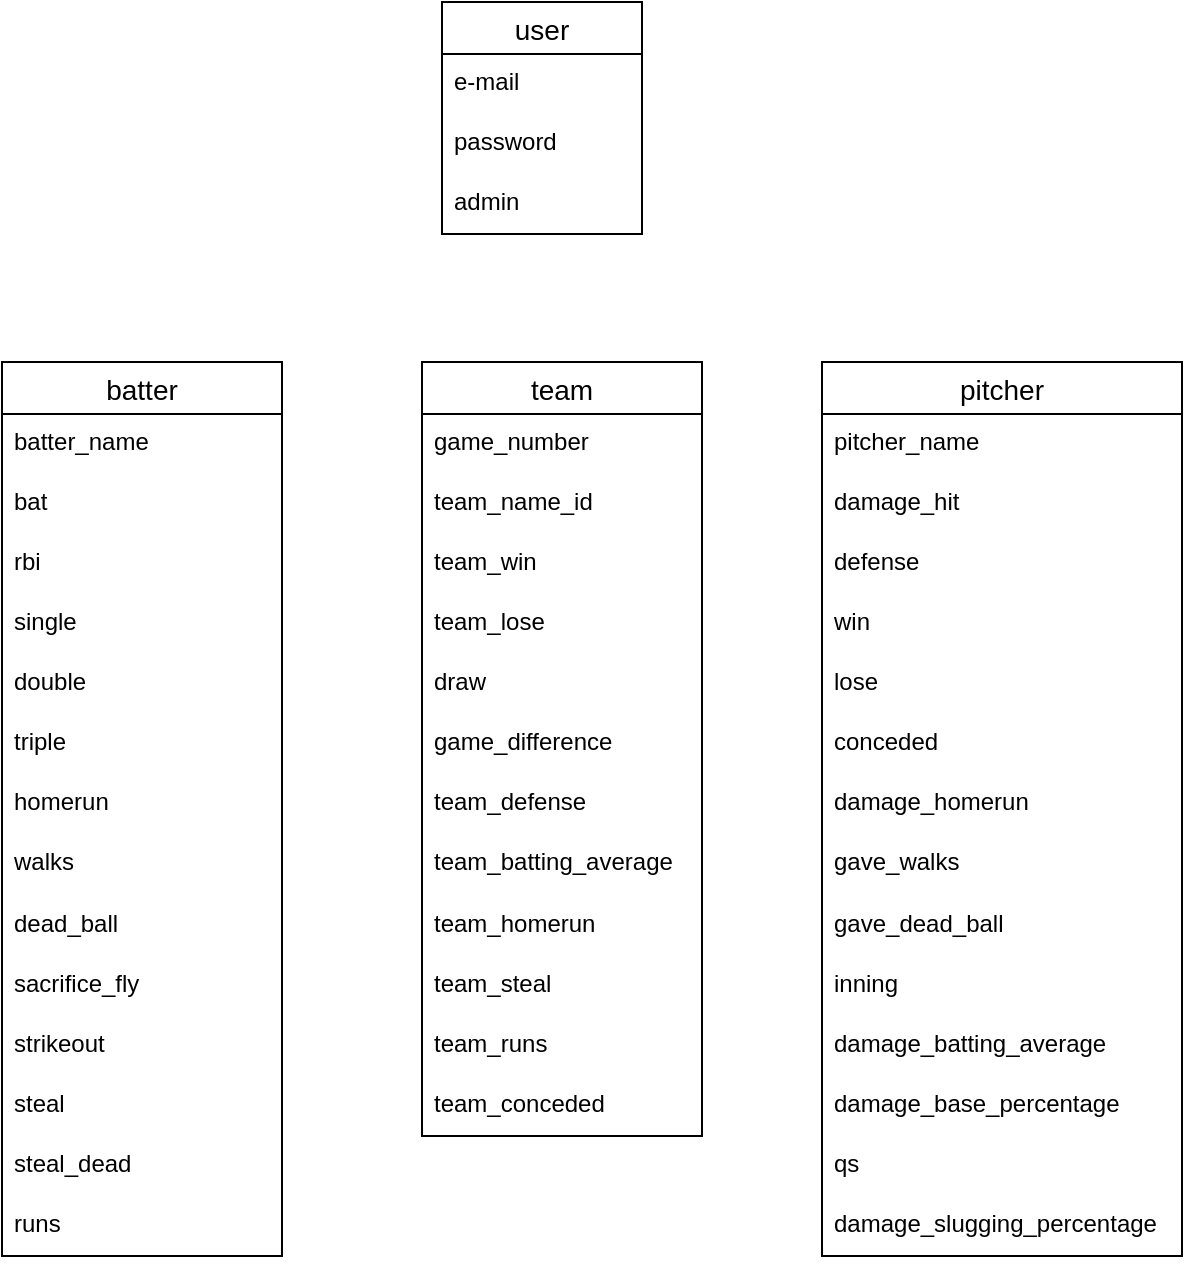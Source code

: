 <mxfile>
    <diagram id="0p--dzrouxxmV7ONRxGS" name="ページ1">
        <mxGraphModel dx="357" dy="680" grid="1" gridSize="10" guides="1" tooltips="1" connect="1" arrows="1" fold="1" page="1" pageScale="1" pageWidth="827" pageHeight="1169" math="0" shadow="0">
            <root>
                <mxCell id="0"/>
                <mxCell id="1" parent="0"/>
                <mxCell id="36" value="user" style="swimlane;fontStyle=0;childLayout=stackLayout;horizontal=1;startSize=26;horizontalStack=0;resizeParent=1;resizeParentMax=0;resizeLast=0;collapsible=1;marginBottom=0;align=center;fontSize=14;" parent="1" vertex="1">
                    <mxGeometry x="260" y="20" width="100" height="116" as="geometry"/>
                </mxCell>
                <mxCell id="38" value="e-mail" style="text;strokeColor=none;fillColor=none;spacingLeft=4;spacingRight=4;overflow=hidden;rotatable=0;points=[[0,0.5],[1,0.5]];portConstraint=eastwest;fontSize=12;" parent="36" vertex="1">
                    <mxGeometry y="26" width="100" height="30" as="geometry"/>
                </mxCell>
                <mxCell id="151" value="password" style="text;strokeColor=none;fillColor=none;spacingLeft=4;spacingRight=4;overflow=hidden;rotatable=0;points=[[0,0.5],[1,0.5]];portConstraint=eastwest;fontSize=12;" parent="36" vertex="1">
                    <mxGeometry y="56" width="100" height="30" as="geometry"/>
                </mxCell>
                <mxCell id="240" value="admin" style="text;strokeColor=none;fillColor=none;spacingLeft=4;spacingRight=4;overflow=hidden;rotatable=0;points=[[0,0.5],[1,0.5]];portConstraint=eastwest;fontSize=12;" vertex="1" parent="36">
                    <mxGeometry y="86" width="100" height="30" as="geometry"/>
                </mxCell>
                <mxCell id="32" value="team" style="swimlane;fontStyle=0;childLayout=stackLayout;horizontal=1;startSize=26;horizontalStack=0;resizeParent=1;resizeParentMax=0;resizeLast=0;collapsible=1;marginBottom=0;align=center;fontSize=14;" parent="1" vertex="1">
                    <mxGeometry x="250" y="200" width="140" height="387" as="geometry"/>
                </mxCell>
                <mxCell id="34" value="game_number" style="text;strokeColor=none;fillColor=none;spacingLeft=4;spacingRight=4;overflow=hidden;rotatable=0;points=[[0,0.5],[1,0.5]];portConstraint=eastwest;fontSize=12;" parent="32" vertex="1">
                    <mxGeometry y="26" width="140" height="30" as="geometry"/>
                </mxCell>
                <mxCell id="229" value="team_name_id" style="text;strokeColor=none;fillColor=none;spacingLeft=4;spacingRight=4;overflow=hidden;rotatable=0;points=[[0,0.5],[1,0.5]];portConstraint=eastwest;fontSize=12;" parent="32" vertex="1">
                    <mxGeometry y="56" width="140" height="30" as="geometry"/>
                </mxCell>
                <mxCell id="242" value="team_win" style="text;strokeColor=none;fillColor=none;spacingLeft=4;spacingRight=4;overflow=hidden;rotatable=0;points=[[0,0.5],[1,0.5]];portConstraint=eastwest;fontSize=12;" vertex="1" parent="32">
                    <mxGeometry y="86" width="140" height="30" as="geometry"/>
                </mxCell>
                <mxCell id="244" value="team_lose" style="text;strokeColor=none;fillColor=none;spacingLeft=4;spacingRight=4;overflow=hidden;rotatable=0;points=[[0,0.5],[1,0.5]];portConstraint=eastwest;fontSize=12;" vertex="1" parent="32">
                    <mxGeometry y="116" width="140" height="30" as="geometry"/>
                </mxCell>
                <mxCell id="61" value="draw" style="text;strokeColor=none;fillColor=none;spacingLeft=4;spacingRight=4;overflow=hidden;rotatable=0;points=[[0,0.5],[1,0.5]];portConstraint=eastwest;fontSize=12;" parent="32" vertex="1">
                    <mxGeometry y="146" width="140" height="30" as="geometry"/>
                </mxCell>
                <mxCell id="35" value="game_difference" style="text;strokeColor=none;fillColor=none;spacingLeft=4;spacingRight=4;overflow=hidden;rotatable=0;points=[[0,0.5],[1,0.5]];portConstraint=eastwest;fontSize=12;" parent="32" vertex="1">
                    <mxGeometry y="176" width="140" height="30" as="geometry"/>
                </mxCell>
                <mxCell id="51" value="team_defense" style="text;strokeColor=none;fillColor=none;spacingLeft=4;spacingRight=4;overflow=hidden;rotatable=0;points=[[0,0.5],[1,0.5]];portConstraint=eastwest;fontSize=12;" parent="32" vertex="1">
                    <mxGeometry y="206" width="140" height="30" as="geometry"/>
                </mxCell>
                <mxCell id="243" value="team_batting_average" style="text;strokeColor=none;fillColor=none;spacingLeft=4;spacingRight=4;overflow=hidden;rotatable=0;points=[[0,0.5],[1,0.5]];portConstraint=eastwest;fontSize=12;" vertex="1" parent="32">
                    <mxGeometry y="236" width="140" height="31" as="geometry"/>
                </mxCell>
                <mxCell id="245" value="team_homerun" style="text;strokeColor=none;fillColor=none;spacingLeft=4;spacingRight=4;overflow=hidden;rotatable=0;points=[[0,0.5],[1,0.5]];portConstraint=eastwest;fontSize=12;" vertex="1" parent="32">
                    <mxGeometry y="267" width="140" height="30" as="geometry"/>
                </mxCell>
                <mxCell id="246" value="team_steal" style="text;strokeColor=none;fillColor=none;spacingLeft=4;spacingRight=4;overflow=hidden;rotatable=0;points=[[0,0.5],[1,0.5]];portConstraint=eastwest;fontSize=12;" vertex="1" parent="32">
                    <mxGeometry y="297" width="140" height="30" as="geometry"/>
                </mxCell>
                <mxCell id="249" value="team_runs" style="text;strokeColor=none;fillColor=none;spacingLeft=4;spacingRight=4;overflow=hidden;rotatable=0;points=[[0,0.5],[1,0.5]];portConstraint=eastwest;fontSize=12;" vertex="1" parent="32">
                    <mxGeometry y="327" width="140" height="30" as="geometry"/>
                </mxCell>
                <mxCell id="251" value="team_conceded" style="text;strokeColor=none;fillColor=none;spacingLeft=4;spacingRight=4;overflow=hidden;rotatable=0;points=[[0,0.5],[1,0.5]];portConstraint=eastwest;fontSize=12;" vertex="1" parent="32">
                    <mxGeometry y="357" width="140" height="30" as="geometry"/>
                </mxCell>
                <mxCell id="254" value="batter" style="swimlane;fontStyle=0;childLayout=stackLayout;horizontal=1;startSize=26;horizontalStack=0;resizeParent=1;resizeParentMax=0;resizeLast=0;collapsible=1;marginBottom=0;align=center;fontSize=14;" vertex="1" parent="1">
                    <mxGeometry x="40" y="200" width="140" height="447" as="geometry"/>
                </mxCell>
                <mxCell id="255" value="batter_name" style="text;strokeColor=none;fillColor=none;spacingLeft=4;spacingRight=4;overflow=hidden;rotatable=0;points=[[0,0.5],[1,0.5]];portConstraint=eastwest;fontSize=12;" vertex="1" parent="254">
                    <mxGeometry y="26" width="140" height="30" as="geometry"/>
                </mxCell>
                <mxCell id="256" value="bat" style="text;strokeColor=none;fillColor=none;spacingLeft=4;spacingRight=4;overflow=hidden;rotatable=0;points=[[0,0.5],[1,0.5]];portConstraint=eastwest;fontSize=12;" vertex="1" parent="254">
                    <mxGeometry y="56" width="140" height="30" as="geometry"/>
                </mxCell>
                <mxCell id="257" value="rbi" style="text;strokeColor=none;fillColor=none;spacingLeft=4;spacingRight=4;overflow=hidden;rotatable=0;points=[[0,0.5],[1,0.5]];portConstraint=eastwest;fontSize=12;" vertex="1" parent="254">
                    <mxGeometry y="86" width="140" height="30" as="geometry"/>
                </mxCell>
                <mxCell id="258" value="single" style="text;strokeColor=none;fillColor=none;spacingLeft=4;spacingRight=4;overflow=hidden;rotatable=0;points=[[0,0.5],[1,0.5]];portConstraint=eastwest;fontSize=12;" vertex="1" parent="254">
                    <mxGeometry y="116" width="140" height="30" as="geometry"/>
                </mxCell>
                <mxCell id="259" value="double" style="text;strokeColor=none;fillColor=none;spacingLeft=4;spacingRight=4;overflow=hidden;rotatable=0;points=[[0,0.5],[1,0.5]];portConstraint=eastwest;fontSize=12;" vertex="1" parent="254">
                    <mxGeometry y="146" width="140" height="30" as="geometry"/>
                </mxCell>
                <mxCell id="260" value="triple" style="text;strokeColor=none;fillColor=none;spacingLeft=4;spacingRight=4;overflow=hidden;rotatable=0;points=[[0,0.5],[1,0.5]];portConstraint=eastwest;fontSize=12;" vertex="1" parent="254">
                    <mxGeometry y="176" width="140" height="30" as="geometry"/>
                </mxCell>
                <mxCell id="261" value="homerun" style="text;strokeColor=none;fillColor=none;spacingLeft=4;spacingRight=4;overflow=hidden;rotatable=0;points=[[0,0.5],[1,0.5]];portConstraint=eastwest;fontSize=12;" vertex="1" parent="254">
                    <mxGeometry y="206" width="140" height="30" as="geometry"/>
                </mxCell>
                <mxCell id="262" value="walks" style="text;strokeColor=none;fillColor=none;spacingLeft=4;spacingRight=4;overflow=hidden;rotatable=0;points=[[0,0.5],[1,0.5]];portConstraint=eastwest;fontSize=12;" vertex="1" parent="254">
                    <mxGeometry y="236" width="140" height="31" as="geometry"/>
                </mxCell>
                <mxCell id="263" value="dead_ball" style="text;strokeColor=none;fillColor=none;spacingLeft=4;spacingRight=4;overflow=hidden;rotatable=0;points=[[0,0.5],[1,0.5]];portConstraint=eastwest;fontSize=12;" vertex="1" parent="254">
                    <mxGeometry y="267" width="140" height="30" as="geometry"/>
                </mxCell>
                <mxCell id="264" value="sacrifice_fly" style="text;strokeColor=none;fillColor=none;spacingLeft=4;spacingRight=4;overflow=hidden;rotatable=0;points=[[0,0.5],[1,0.5]];portConstraint=eastwest;fontSize=12;" vertex="1" parent="254">
                    <mxGeometry y="297" width="140" height="30" as="geometry"/>
                </mxCell>
                <mxCell id="265" value="strikeout" style="text;strokeColor=none;fillColor=none;spacingLeft=4;spacingRight=4;overflow=hidden;rotatable=0;points=[[0,0.5],[1,0.5]];portConstraint=eastwest;fontSize=12;" vertex="1" parent="254">
                    <mxGeometry y="327" width="140" height="30" as="geometry"/>
                </mxCell>
                <mxCell id="266" value="steal" style="text;strokeColor=none;fillColor=none;spacingLeft=4;spacingRight=4;overflow=hidden;rotatable=0;points=[[0,0.5],[1,0.5]];portConstraint=eastwest;fontSize=12;" vertex="1" parent="254">
                    <mxGeometry y="357" width="140" height="30" as="geometry"/>
                </mxCell>
                <mxCell id="272" value="steal_dead" style="text;strokeColor=none;fillColor=none;spacingLeft=4;spacingRight=4;overflow=hidden;rotatable=0;points=[[0,0.5],[1,0.5]];portConstraint=eastwest;fontSize=12;" vertex="1" parent="254">
                    <mxGeometry y="387" width="140" height="30" as="geometry"/>
                </mxCell>
                <mxCell id="276" value="runs" style="text;strokeColor=none;fillColor=none;spacingLeft=4;spacingRight=4;overflow=hidden;rotatable=0;points=[[0,0.5],[1,0.5]];portConstraint=eastwest;fontSize=12;" vertex="1" parent="254">
                    <mxGeometry y="417" width="140" height="30" as="geometry"/>
                </mxCell>
                <mxCell id="277" value="pitcher" style="swimlane;fontStyle=0;childLayout=stackLayout;horizontal=1;startSize=26;horizontalStack=0;resizeParent=1;resizeParentMax=0;resizeLast=0;collapsible=1;marginBottom=0;align=center;fontSize=14;" vertex="1" parent="1">
                    <mxGeometry x="450" y="200" width="180" height="447" as="geometry"/>
                </mxCell>
                <mxCell id="278" value="pitcher_name" style="text;strokeColor=none;fillColor=none;spacingLeft=4;spacingRight=4;overflow=hidden;rotatable=0;points=[[0,0.5],[1,0.5]];portConstraint=eastwest;fontSize=12;" vertex="1" parent="277">
                    <mxGeometry y="26" width="180" height="30" as="geometry"/>
                </mxCell>
                <mxCell id="279" value="damage_hit" style="text;strokeColor=none;fillColor=none;spacingLeft=4;spacingRight=4;overflow=hidden;rotatable=0;points=[[0,0.5],[1,0.5]];portConstraint=eastwest;fontSize=12;" vertex="1" parent="277">
                    <mxGeometry y="56" width="180" height="30" as="geometry"/>
                </mxCell>
                <mxCell id="280" value="defense" style="text;strokeColor=none;fillColor=none;spacingLeft=4;spacingRight=4;overflow=hidden;rotatable=0;points=[[0,0.5],[1,0.5]];portConstraint=eastwest;fontSize=12;" vertex="1" parent="277">
                    <mxGeometry y="86" width="180" height="30" as="geometry"/>
                </mxCell>
                <mxCell id="281" value="win" style="text;strokeColor=none;fillColor=none;spacingLeft=4;spacingRight=4;overflow=hidden;rotatable=0;points=[[0,0.5],[1,0.5]];portConstraint=eastwest;fontSize=12;" vertex="1" parent="277">
                    <mxGeometry y="116" width="180" height="30" as="geometry"/>
                </mxCell>
                <mxCell id="282" value="lose" style="text;strokeColor=none;fillColor=none;spacingLeft=4;spacingRight=4;overflow=hidden;rotatable=0;points=[[0,0.5],[1,0.5]];portConstraint=eastwest;fontSize=12;" vertex="1" parent="277">
                    <mxGeometry y="146" width="180" height="30" as="geometry"/>
                </mxCell>
                <mxCell id="283" value="conceded" style="text;strokeColor=none;fillColor=none;spacingLeft=4;spacingRight=4;overflow=hidden;rotatable=0;points=[[0,0.5],[1,0.5]];portConstraint=eastwest;fontSize=12;" vertex="1" parent="277">
                    <mxGeometry y="176" width="180" height="30" as="geometry"/>
                </mxCell>
                <mxCell id="284" value="damage_homerun" style="text;strokeColor=none;fillColor=none;spacingLeft=4;spacingRight=4;overflow=hidden;rotatable=0;points=[[0,0.5],[1,0.5]];portConstraint=eastwest;fontSize=12;" vertex="1" parent="277">
                    <mxGeometry y="206" width="180" height="30" as="geometry"/>
                </mxCell>
                <mxCell id="285" value="gave_walks" style="text;strokeColor=none;fillColor=none;spacingLeft=4;spacingRight=4;overflow=hidden;rotatable=0;points=[[0,0.5],[1,0.5]];portConstraint=eastwest;fontSize=12;" vertex="1" parent="277">
                    <mxGeometry y="236" width="180" height="31" as="geometry"/>
                </mxCell>
                <mxCell id="286" value="gave_dead_ball" style="text;strokeColor=none;fillColor=none;spacingLeft=4;spacingRight=4;overflow=hidden;rotatable=0;points=[[0,0.5],[1,0.5]];portConstraint=eastwest;fontSize=12;" vertex="1" parent="277">
                    <mxGeometry y="267" width="180" height="30" as="geometry"/>
                </mxCell>
                <mxCell id="287" value="inning" style="text;strokeColor=none;fillColor=none;spacingLeft=4;spacingRight=4;overflow=hidden;rotatable=0;points=[[0,0.5],[1,0.5]];portConstraint=eastwest;fontSize=12;" vertex="1" parent="277">
                    <mxGeometry y="297" width="180" height="30" as="geometry"/>
                </mxCell>
                <mxCell id="288" value="damage_batting_average" style="text;strokeColor=none;fillColor=none;spacingLeft=4;spacingRight=4;overflow=hidden;rotatable=0;points=[[0,0.5],[1,0.5]];portConstraint=eastwest;fontSize=12;" vertex="1" parent="277">
                    <mxGeometry y="327" width="180" height="30" as="geometry"/>
                </mxCell>
                <mxCell id="289" value="damage_base_percentage" style="text;strokeColor=none;fillColor=none;spacingLeft=4;spacingRight=4;overflow=hidden;rotatable=0;points=[[0,0.5],[1,0.5]];portConstraint=eastwest;fontSize=12;" vertex="1" parent="277">
                    <mxGeometry y="357" width="180" height="30" as="geometry"/>
                </mxCell>
                <mxCell id="290" value="qs" style="text;strokeColor=none;fillColor=none;spacingLeft=4;spacingRight=4;overflow=hidden;rotatable=0;points=[[0,0.5],[1,0.5]];portConstraint=eastwest;fontSize=12;" vertex="1" parent="277">
                    <mxGeometry y="387" width="180" height="30" as="geometry"/>
                </mxCell>
                <mxCell id="291" value="damage_slugging_percentage" style="text;strokeColor=none;fillColor=none;spacingLeft=4;spacingRight=4;overflow=hidden;rotatable=0;points=[[0,0.5],[1,0.5]];portConstraint=eastwest;fontSize=12;" vertex="1" parent="277">
                    <mxGeometry y="417" width="180" height="30" as="geometry"/>
                </mxCell>
            </root>
        </mxGraphModel>
    </diagram>
</mxfile>